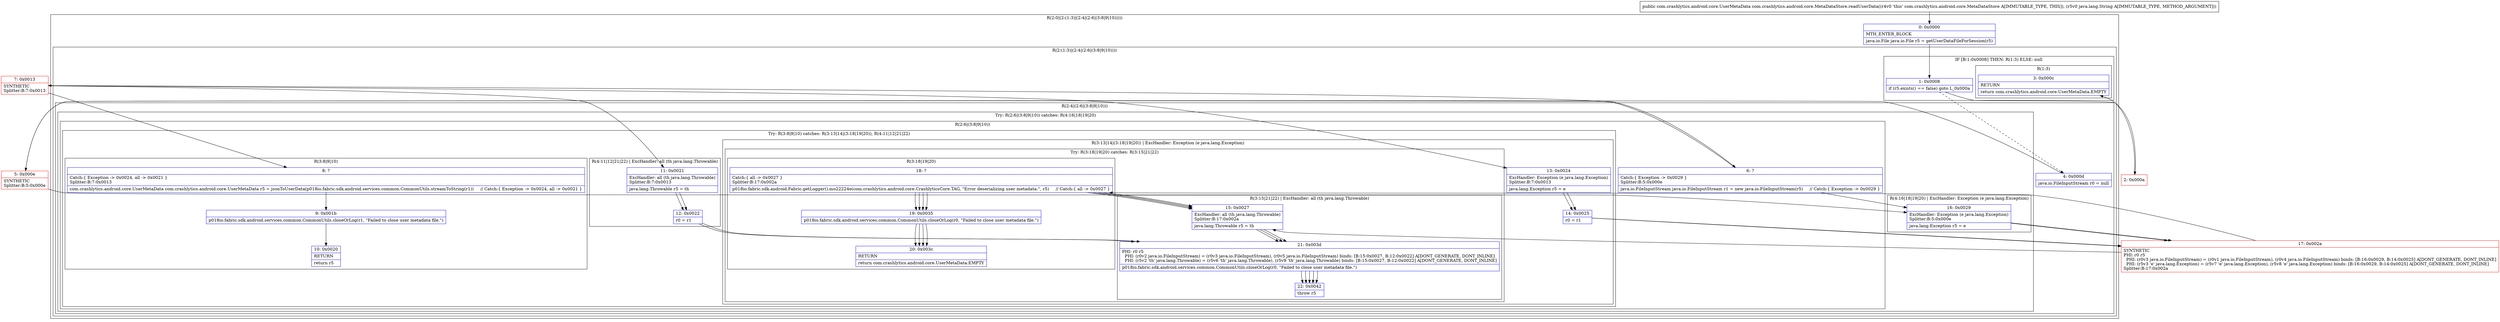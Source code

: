 digraph "CFG forcom.crashlytics.android.core.MetaDataStore.readUserData(Ljava\/lang\/String;)Lcom\/crashlytics\/android\/core\/UserMetaData;" {
subgraph cluster_Region_836697807 {
label = "R(2:0|(2:(1:3)|(2:4|(2:6|(3:8|9|10)))))";
node [shape=record,color=blue];
Node_0 [shape=record,label="{0\:\ 0x0000|MTH_ENTER_BLOCK\l|java.io.File java.io.File r5 = getUserDataFileForSession(r5)\l}"];
subgraph cluster_Region_1041778960 {
label = "R(2:(1:3)|(2:4|(2:6|(3:8|9|10))))";
node [shape=record,color=blue];
subgraph cluster_IfRegion_2059992992 {
label = "IF [B:1:0x0008] THEN: R(1:3) ELSE: null";
node [shape=record,color=blue];
Node_1 [shape=record,label="{1\:\ 0x0008|if (r5.exists() == false) goto L_0x000a\l}"];
subgraph cluster_Region_742008587 {
label = "R(1:3)";
node [shape=record,color=blue];
Node_3 [shape=record,label="{3\:\ 0x000c|RETURN\l|return com.crashlytics.android.core.UserMetaData.EMPTY\l}"];
}
}
subgraph cluster_Region_1784998488 {
label = "R(2:4|(2:6|(3:8|9|10)))";
node [shape=record,color=blue];
Node_4 [shape=record,label="{4\:\ 0x000d|java.io.FileInputStream r0 = null\l}"];
subgraph cluster_TryCatchRegion_1953077391 {
label = "Try: R(2:6|(3:8|9|10)) catches: R(4:16|18|19|20)";
node [shape=record,color=blue];
subgraph cluster_Region_278444127 {
label = "R(2:6|(3:8|9|10))";
node [shape=record,color=blue];
Node_6 [shape=record,label="{6\:\ ?|Catch:\{ Exception \-\> 0x0029 \}\lSplitter:B:5:0x000e\l|java.io.FileInputStream java.io.FileInputStream r1 = new java.io.FileInputStream(r5)     \/\/ Catch:\{ Exception \-\> 0x0029 \}\l}"];
subgraph cluster_TryCatchRegion_1436310489 {
label = "Try: R(3:8|9|10) catches: R(3:13|14|(3:18|19|20)), R(4:11|12|21|22)";
node [shape=record,color=blue];
subgraph cluster_Region_1920715881 {
label = "R(3:8|9|10)";
node [shape=record,color=blue];
Node_8 [shape=record,label="{8\:\ ?|Catch:\{ Exception \-\> 0x0024, all \-\> 0x0021 \}\lSplitter:B:7:0x0013\l|com.crashlytics.android.core.UserMetaData com.crashlytics.android.core.UserMetaData r5 = jsonToUserData(p018io.fabric.sdk.android.services.common.CommonUtils.streamToString(r1))     \/\/ Catch:\{ Exception \-\> 0x0024, all \-\> 0x0021 \}\l}"];
Node_9 [shape=record,label="{9\:\ 0x001b|p018io.fabric.sdk.android.services.common.CommonUtils.closeOrLog(r1, \"Failed to close user metadata file.\")\l}"];
Node_10 [shape=record,label="{10\:\ 0x0020|RETURN\l|return r5\l}"];
}
subgraph cluster_Region_738871645 {
label = "R(3:13|14|(3:18|19|20)) | ExcHandler: Exception (e java.lang.Exception)\l";
node [shape=record,color=blue];
Node_13 [shape=record,label="{13\:\ 0x0024|ExcHandler: Exception (e java.lang.Exception)\lSplitter:B:7:0x0013\l|java.lang.Exception r5 = e\l}"];
Node_14 [shape=record,label="{14\:\ 0x0025|r0 = r1\l}"];
subgraph cluster_TryCatchRegion_699451571 {
label = "Try: R(3:18|19|20) catches: R(3:15|21|22)";
node [shape=record,color=blue];
subgraph cluster_Region_158763599 {
label = "R(3:18|19|20)";
node [shape=record,color=blue];
Node_18 [shape=record,label="{18\:\ ?|Catch:\{ all \-\> 0x0027 \}\lSplitter:B:17:0x002a\l|p018io.fabric.sdk.android.Fabric.getLogger().mo22224e(com.crashlytics.android.core.CrashlyticsCore.TAG, \"Error deserializing user metadata.\", r5)     \/\/ Catch:\{ all \-\> 0x0027 \}\l}"];
Node_19 [shape=record,label="{19\:\ 0x0035|p018io.fabric.sdk.android.services.common.CommonUtils.closeOrLog(r0, \"Failed to close user metadata file.\")\l}"];
Node_20 [shape=record,label="{20\:\ 0x003c|RETURN\l|return com.crashlytics.android.core.UserMetaData.EMPTY\l}"];
}
subgraph cluster_Region_1141743292 {
label = "R(3:15|21|22) | ExcHandler: all (th java.lang.Throwable)\l";
node [shape=record,color=blue];
Node_15 [shape=record,label="{15\:\ 0x0027|ExcHandler: all (th java.lang.Throwable)\lSplitter:B:17:0x002a\l|java.lang.Throwable r5 = th\l}"];
Node_21 [shape=record,label="{21\:\ 0x003d|PHI: r0 r5 \l  PHI: (r0v2 java.io.FileInputStream) = (r0v3 java.io.FileInputStream), (r0v5 java.io.FileInputStream) binds: [B:15:0x0027, B:12:0x0022] A[DONT_GENERATE, DONT_INLINE]\l  PHI: (r5v2 'th' java.lang.Throwable) = (r5v6 'th' java.lang.Throwable), (r5v9 'th' java.lang.Throwable) binds: [B:15:0x0027, B:12:0x0022] A[DONT_GENERATE, DONT_INLINE]\l|p018io.fabric.sdk.android.services.common.CommonUtils.closeOrLog(r0, \"Failed to close user metadata file.\")\l}"];
Node_22 [shape=record,label="{22\:\ 0x0042|throw r5\l}"];
}
}
}
subgraph cluster_Region_285378179 {
label = "R(4:11|12|21|22) | ExcHandler: all (th java.lang.Throwable)\l";
node [shape=record,color=blue];
Node_11 [shape=record,label="{11\:\ 0x0021|ExcHandler: all (th java.lang.Throwable)\lSplitter:B:7:0x0013\l|java.lang.Throwable r5 = th\l}"];
Node_12 [shape=record,label="{12\:\ 0x0022|r0 = r1\l}"];
Node_21 [shape=record,label="{21\:\ 0x003d|PHI: r0 r5 \l  PHI: (r0v2 java.io.FileInputStream) = (r0v3 java.io.FileInputStream), (r0v5 java.io.FileInputStream) binds: [B:15:0x0027, B:12:0x0022] A[DONT_GENERATE, DONT_INLINE]\l  PHI: (r5v2 'th' java.lang.Throwable) = (r5v6 'th' java.lang.Throwable), (r5v9 'th' java.lang.Throwable) binds: [B:15:0x0027, B:12:0x0022] A[DONT_GENERATE, DONT_INLINE]\l|p018io.fabric.sdk.android.services.common.CommonUtils.closeOrLog(r0, \"Failed to close user metadata file.\")\l}"];
Node_22 [shape=record,label="{22\:\ 0x0042|throw r5\l}"];
}
}
}
subgraph cluster_Region_2001234589 {
label = "R(4:16|18|19|20) | ExcHandler: Exception (e java.lang.Exception)\l";
node [shape=record,color=blue];
Node_16 [shape=record,label="{16\:\ 0x0029|ExcHandler: Exception (e java.lang.Exception)\lSplitter:B:5:0x000e\l|java.lang.Exception r5 = e\l}"];
Node_18 [shape=record,label="{18\:\ ?|Catch:\{ all \-\> 0x0027 \}\lSplitter:B:17:0x002a\l|p018io.fabric.sdk.android.Fabric.getLogger().mo22224e(com.crashlytics.android.core.CrashlyticsCore.TAG, \"Error deserializing user metadata.\", r5)     \/\/ Catch:\{ all \-\> 0x0027 \}\l}"];
Node_19 [shape=record,label="{19\:\ 0x0035|p018io.fabric.sdk.android.services.common.CommonUtils.closeOrLog(r0, \"Failed to close user metadata file.\")\l}"];
Node_20 [shape=record,label="{20\:\ 0x003c|RETURN\l|return com.crashlytics.android.core.UserMetaData.EMPTY\l}"];
}
}
}
}
}
subgraph cluster_Region_2001234589 {
label = "R(4:16|18|19|20) | ExcHandler: Exception (e java.lang.Exception)\l";
node [shape=record,color=blue];
Node_16 [shape=record,label="{16\:\ 0x0029|ExcHandler: Exception (e java.lang.Exception)\lSplitter:B:5:0x000e\l|java.lang.Exception r5 = e\l}"];
Node_18 [shape=record,label="{18\:\ ?|Catch:\{ all \-\> 0x0027 \}\lSplitter:B:17:0x002a\l|p018io.fabric.sdk.android.Fabric.getLogger().mo22224e(com.crashlytics.android.core.CrashlyticsCore.TAG, \"Error deserializing user metadata.\", r5)     \/\/ Catch:\{ all \-\> 0x0027 \}\l}"];
Node_19 [shape=record,label="{19\:\ 0x0035|p018io.fabric.sdk.android.services.common.CommonUtils.closeOrLog(r0, \"Failed to close user metadata file.\")\l}"];
Node_20 [shape=record,label="{20\:\ 0x003c|RETURN\l|return com.crashlytics.android.core.UserMetaData.EMPTY\l}"];
}
subgraph cluster_Region_1141743292 {
label = "R(3:15|21|22) | ExcHandler: all (th java.lang.Throwable)\l";
node [shape=record,color=blue];
Node_15 [shape=record,label="{15\:\ 0x0027|ExcHandler: all (th java.lang.Throwable)\lSplitter:B:17:0x002a\l|java.lang.Throwable r5 = th\l}"];
Node_21 [shape=record,label="{21\:\ 0x003d|PHI: r0 r5 \l  PHI: (r0v2 java.io.FileInputStream) = (r0v3 java.io.FileInputStream), (r0v5 java.io.FileInputStream) binds: [B:15:0x0027, B:12:0x0022] A[DONT_GENERATE, DONT_INLINE]\l  PHI: (r5v2 'th' java.lang.Throwable) = (r5v6 'th' java.lang.Throwable), (r5v9 'th' java.lang.Throwable) binds: [B:15:0x0027, B:12:0x0022] A[DONT_GENERATE, DONT_INLINE]\l|p018io.fabric.sdk.android.services.common.CommonUtils.closeOrLog(r0, \"Failed to close user metadata file.\")\l}"];
Node_22 [shape=record,label="{22\:\ 0x0042|throw r5\l}"];
}
subgraph cluster_Region_738871645 {
label = "R(3:13|14|(3:18|19|20)) | ExcHandler: Exception (e java.lang.Exception)\l";
node [shape=record,color=blue];
Node_13 [shape=record,label="{13\:\ 0x0024|ExcHandler: Exception (e java.lang.Exception)\lSplitter:B:7:0x0013\l|java.lang.Exception r5 = e\l}"];
Node_14 [shape=record,label="{14\:\ 0x0025|r0 = r1\l}"];
subgraph cluster_TryCatchRegion_699451571 {
label = "Try: R(3:18|19|20) catches: R(3:15|21|22)";
node [shape=record,color=blue];
subgraph cluster_Region_158763599 {
label = "R(3:18|19|20)";
node [shape=record,color=blue];
Node_18 [shape=record,label="{18\:\ ?|Catch:\{ all \-\> 0x0027 \}\lSplitter:B:17:0x002a\l|p018io.fabric.sdk.android.Fabric.getLogger().mo22224e(com.crashlytics.android.core.CrashlyticsCore.TAG, \"Error deserializing user metadata.\", r5)     \/\/ Catch:\{ all \-\> 0x0027 \}\l}"];
Node_19 [shape=record,label="{19\:\ 0x0035|p018io.fabric.sdk.android.services.common.CommonUtils.closeOrLog(r0, \"Failed to close user metadata file.\")\l}"];
Node_20 [shape=record,label="{20\:\ 0x003c|RETURN\l|return com.crashlytics.android.core.UserMetaData.EMPTY\l}"];
}
subgraph cluster_Region_1141743292 {
label = "R(3:15|21|22) | ExcHandler: all (th java.lang.Throwable)\l";
node [shape=record,color=blue];
Node_15 [shape=record,label="{15\:\ 0x0027|ExcHandler: all (th java.lang.Throwable)\lSplitter:B:17:0x002a\l|java.lang.Throwable r5 = th\l}"];
Node_21 [shape=record,label="{21\:\ 0x003d|PHI: r0 r5 \l  PHI: (r0v2 java.io.FileInputStream) = (r0v3 java.io.FileInputStream), (r0v5 java.io.FileInputStream) binds: [B:15:0x0027, B:12:0x0022] A[DONT_GENERATE, DONT_INLINE]\l  PHI: (r5v2 'th' java.lang.Throwable) = (r5v6 'th' java.lang.Throwable), (r5v9 'th' java.lang.Throwable) binds: [B:15:0x0027, B:12:0x0022] A[DONT_GENERATE, DONT_INLINE]\l|p018io.fabric.sdk.android.services.common.CommonUtils.closeOrLog(r0, \"Failed to close user metadata file.\")\l}"];
Node_22 [shape=record,label="{22\:\ 0x0042|throw r5\l}"];
}
}
}
subgraph cluster_Region_285378179 {
label = "R(4:11|12|21|22) | ExcHandler: all (th java.lang.Throwable)\l";
node [shape=record,color=blue];
Node_11 [shape=record,label="{11\:\ 0x0021|ExcHandler: all (th java.lang.Throwable)\lSplitter:B:7:0x0013\l|java.lang.Throwable r5 = th\l}"];
Node_12 [shape=record,label="{12\:\ 0x0022|r0 = r1\l}"];
Node_21 [shape=record,label="{21\:\ 0x003d|PHI: r0 r5 \l  PHI: (r0v2 java.io.FileInputStream) = (r0v3 java.io.FileInputStream), (r0v5 java.io.FileInputStream) binds: [B:15:0x0027, B:12:0x0022] A[DONT_GENERATE, DONT_INLINE]\l  PHI: (r5v2 'th' java.lang.Throwable) = (r5v6 'th' java.lang.Throwable), (r5v9 'th' java.lang.Throwable) binds: [B:15:0x0027, B:12:0x0022] A[DONT_GENERATE, DONT_INLINE]\l|p018io.fabric.sdk.android.services.common.CommonUtils.closeOrLog(r0, \"Failed to close user metadata file.\")\l}"];
Node_22 [shape=record,label="{22\:\ 0x0042|throw r5\l}"];
}
Node_2 [shape=record,color=red,label="{2\:\ 0x000a}"];
Node_5 [shape=record,color=red,label="{5\:\ 0x000e|SYNTHETIC\lSplitter:B:5:0x000e\l}"];
Node_7 [shape=record,color=red,label="{7\:\ 0x0013|SYNTHETIC\lSplitter:B:7:0x0013\l}"];
Node_17 [shape=record,color=red,label="{17\:\ 0x002a|SYNTHETIC\lPHI: r0 r5 \l  PHI: (r0v3 java.io.FileInputStream) = (r0v1 java.io.FileInputStream), (r0v4 java.io.FileInputStream) binds: [B:16:0x0029, B:14:0x0025] A[DONT_GENERATE, DONT_INLINE]\l  PHI: (r5v3 'e' java.lang.Exception) = (r5v7 'e' java.lang.Exception), (r5v8 'e' java.lang.Exception) binds: [B:16:0x0029, B:14:0x0025] A[DONT_GENERATE, DONT_INLINE]\lSplitter:B:17:0x002a\l}"];
MethodNode[shape=record,label="{public com.crashlytics.android.core.UserMetaData com.crashlytics.android.core.MetaDataStore.readUserData((r4v0 'this' com.crashlytics.android.core.MetaDataStore A[IMMUTABLE_TYPE, THIS]), (r5v0 java.lang.String A[IMMUTABLE_TYPE, METHOD_ARGUMENT])) }"];
MethodNode -> Node_0;
Node_0 -> Node_1;
Node_1 -> Node_2;
Node_1 -> Node_4[style=dashed];
Node_4 -> Node_5;
Node_6 -> Node_7;
Node_6 -> Node_16;
Node_8 -> Node_9;
Node_9 -> Node_10;
Node_13 -> Node_14;
Node_14 -> Node_17;
Node_18 -> Node_19;
Node_18 -> Node_15;
Node_19 -> Node_20;
Node_15 -> Node_21;
Node_21 -> Node_22;
Node_11 -> Node_12;
Node_12 -> Node_21;
Node_21 -> Node_22;
Node_16 -> Node_17;
Node_18 -> Node_19;
Node_18 -> Node_15;
Node_19 -> Node_20;
Node_16 -> Node_17;
Node_18 -> Node_19;
Node_18 -> Node_15;
Node_19 -> Node_20;
Node_15 -> Node_21;
Node_21 -> Node_22;
Node_13 -> Node_14;
Node_14 -> Node_17;
Node_18 -> Node_19;
Node_18 -> Node_15;
Node_19 -> Node_20;
Node_15 -> Node_21;
Node_21 -> Node_22;
Node_11 -> Node_12;
Node_12 -> Node_21;
Node_21 -> Node_22;
Node_2 -> Node_3;
Node_5 -> Node_6;
Node_5 -> Node_16;
Node_7 -> Node_8;
Node_7 -> Node_13;
Node_7 -> Node_11;
Node_17 -> Node_18;
Node_17 -> Node_15;
}

